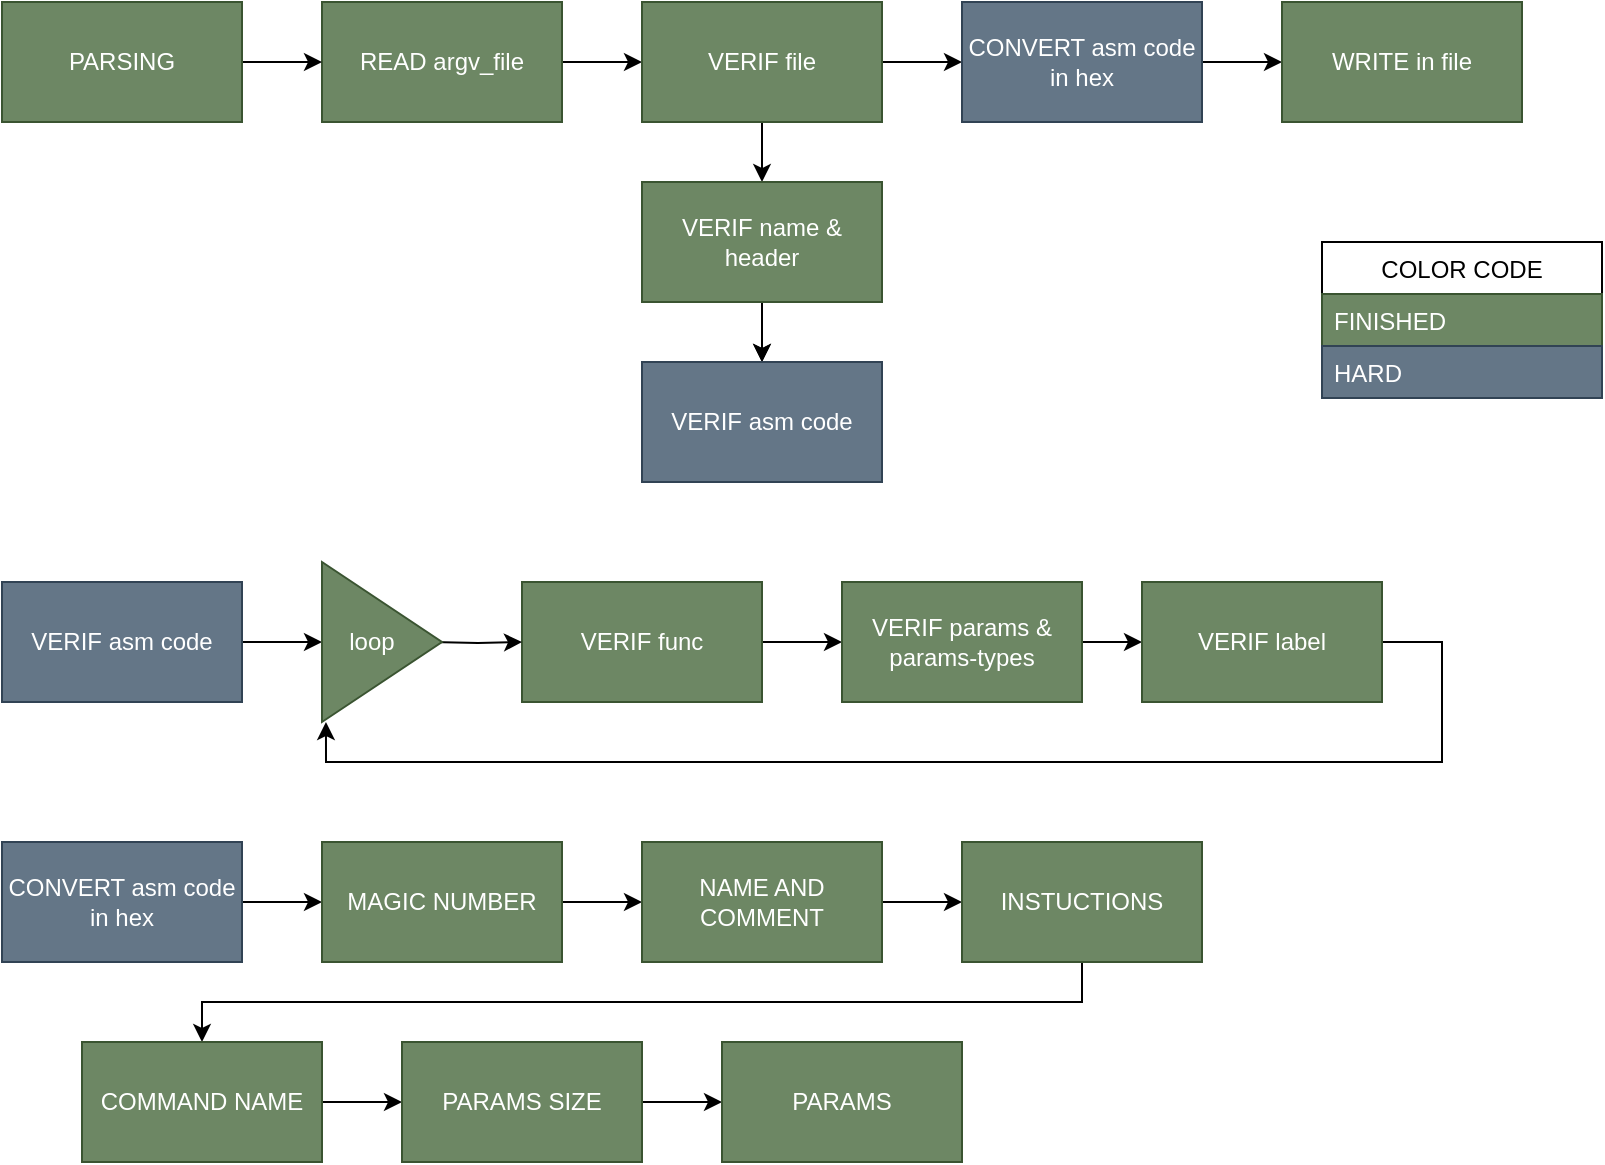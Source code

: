 <mxfile>
    <diagram id="stukyoLYKDwqEfwfrE_7" name="Page-1">
        <mxGraphModel dx="1104" dy="387" grid="1" gridSize="10" guides="1" tooltips="1" connect="1" arrows="1" fold="1" page="1" pageScale="1" pageWidth="850" pageHeight="1100" math="0" shadow="0">
            <root>
                <mxCell id="0"/>
                <mxCell id="1" parent="0"/>
                <mxCell id="AyPsUSvWZMn7-LyFAKhy-5" value="" style="edgeStyle=orthogonalEdgeStyle;rounded=0;orthogonalLoop=1;jettySize=auto;html=1;" parent="1" source="AyPsUSvWZMn7-LyFAKhy-1" target="AyPsUSvWZMn7-LyFAKhy-4" edge="1">
                    <mxGeometry relative="1" as="geometry"/>
                </mxCell>
                <mxCell id="AyPsUSvWZMn7-LyFAKhy-1" value="READ argv_file" style="rounded=0;whiteSpace=wrap;html=1;fillColor=#6d8764;strokeColor=#3A5431;fontColor=#ffffff;" parent="1" vertex="1">
                    <mxGeometry x="200" y="40" width="120" height="60" as="geometry"/>
                </mxCell>
                <mxCell id="AyPsUSvWZMn7-LyFAKhy-3" value="" style="edgeStyle=orthogonalEdgeStyle;rounded=0;orthogonalLoop=1;jettySize=auto;html=1;" parent="1" source="AyPsUSvWZMn7-LyFAKhy-2" target="AyPsUSvWZMn7-LyFAKhy-1" edge="1">
                    <mxGeometry relative="1" as="geometry"/>
                </mxCell>
                <mxCell id="AyPsUSvWZMn7-LyFAKhy-2" value="PARSING" style="rounded=0;whiteSpace=wrap;html=1;fillColor=#6d8764;strokeColor=#3A5431;fontColor=#ffffff;" parent="1" vertex="1">
                    <mxGeometry x="40" y="40" width="120" height="60" as="geometry"/>
                </mxCell>
                <mxCell id="AyPsUSvWZMn7-LyFAKhy-8" value="" style="edgeStyle=orthogonalEdgeStyle;rounded=0;orthogonalLoop=1;jettySize=auto;html=1;" parent="1" source="AyPsUSvWZMn7-LyFAKhy-4" target="AyPsUSvWZMn7-LyFAKhy-6" edge="1">
                    <mxGeometry relative="1" as="geometry"/>
                </mxCell>
                <mxCell id="AyPsUSvWZMn7-LyFAKhy-12" value="" style="edgeStyle=orthogonalEdgeStyle;rounded=0;orthogonalLoop=1;jettySize=auto;html=1;" parent="1" source="AyPsUSvWZMn7-LyFAKhy-4" target="AyPsUSvWZMn7-LyFAKhy-11" edge="1">
                    <mxGeometry relative="1" as="geometry"/>
                </mxCell>
                <mxCell id="AyPsUSvWZMn7-LyFAKhy-4" value="VERIF file" style="rounded=0;whiteSpace=wrap;html=1;fillColor=#6d8764;strokeColor=#3A5431;fontColor=#ffffff;" parent="1" vertex="1">
                    <mxGeometry x="360" y="40" width="120" height="60" as="geometry"/>
                </mxCell>
                <mxCell id="AyPsUSvWZMn7-LyFAKhy-9" value="" style="edgeStyle=orthogonalEdgeStyle;rounded=0;orthogonalLoop=1;jettySize=auto;html=1;" parent="1" source="AyPsUSvWZMn7-LyFAKhy-6" target="AyPsUSvWZMn7-LyFAKhy-7" edge="1">
                    <mxGeometry relative="1" as="geometry"/>
                </mxCell>
                <mxCell id="AyPsUSvWZMn7-LyFAKhy-10" value="" style="edgeStyle=orthogonalEdgeStyle;rounded=0;orthogonalLoop=1;jettySize=auto;html=1;" parent="1" source="AyPsUSvWZMn7-LyFAKhy-6" target="AyPsUSvWZMn7-LyFAKhy-7" edge="1">
                    <mxGeometry relative="1" as="geometry"/>
                </mxCell>
                <mxCell id="AyPsUSvWZMn7-LyFAKhy-6" value="VERIF name &amp;amp; header" style="rounded=0;whiteSpace=wrap;html=1;fillColor=#6d8764;strokeColor=#3A5431;fontColor=#ffffff;" parent="1" vertex="1">
                    <mxGeometry x="360" y="130" width="120" height="60" as="geometry"/>
                </mxCell>
                <mxCell id="AyPsUSvWZMn7-LyFAKhy-7" value="VERIF asm code" style="rounded=0;whiteSpace=wrap;html=1;fillColor=#647687;strokeColor=#314354;fontColor=#ffffff;" parent="1" vertex="1">
                    <mxGeometry x="360" y="220" width="120" height="60" as="geometry"/>
                </mxCell>
                <mxCell id="AyPsUSvWZMn7-LyFAKhy-14" value="" style="edgeStyle=orthogonalEdgeStyle;rounded=0;orthogonalLoop=1;jettySize=auto;html=1;" parent="1" source="AyPsUSvWZMn7-LyFAKhy-11" target="AyPsUSvWZMn7-LyFAKhy-13" edge="1">
                    <mxGeometry relative="1" as="geometry"/>
                </mxCell>
                <mxCell id="AyPsUSvWZMn7-LyFAKhy-11" value="&lt;div&gt;CONVERT asm code&lt;br&gt;&lt;/div&gt;&lt;div&gt;in hex&lt;br&gt;&lt;/div&gt;" style="rounded=0;whiteSpace=wrap;html=1;fillColor=#647687;strokeColor=#314354;fontColor=#ffffff;" parent="1" vertex="1">
                    <mxGeometry x="520" y="40" width="120" height="60" as="geometry"/>
                </mxCell>
                <mxCell id="AyPsUSvWZMn7-LyFAKhy-13" value="WRITE in file" style="rounded=0;whiteSpace=wrap;html=1;fillColor=#6d8764;strokeColor=#3A5431;fontColor=#ffffff;" parent="1" vertex="1">
                    <mxGeometry x="680" y="40" width="120" height="60" as="geometry"/>
                </mxCell>
                <mxCell id="AyPsUSvWZMn7-LyFAKhy-24" value="" style="edgeStyle=orthogonalEdgeStyle;rounded=0;orthogonalLoop=1;jettySize=auto;html=1;" parent="1" source="AyPsUSvWZMn7-LyFAKhy-15" target="AyPsUSvWZMn7-LyFAKhy-23" edge="1">
                    <mxGeometry relative="1" as="geometry"/>
                </mxCell>
                <mxCell id="AyPsUSvWZMn7-LyFAKhy-15" value="VERIF asm code" style="rounded=0;whiteSpace=wrap;html=1;fillColor=#647687;strokeColor=#314354;fontColor=#ffffff;" parent="1" vertex="1">
                    <mxGeometry x="40" y="330" width="120" height="60" as="geometry"/>
                </mxCell>
                <mxCell id="AyPsUSvWZMn7-LyFAKhy-18" value="" style="edgeStyle=orthogonalEdgeStyle;rounded=0;orthogonalLoop=1;jettySize=auto;html=1;" parent="1" source="AyPsUSvWZMn7-LyFAKhy-16" edge="1">
                    <mxGeometry relative="1" as="geometry">
                        <mxPoint x="200" y="490" as="targetPoint"/>
                    </mxGeometry>
                </mxCell>
                <mxCell id="AyPsUSvWZMn7-LyFAKhy-16" value="&lt;div&gt;CONVERT asm code&lt;br&gt;&lt;/div&gt;&lt;div&gt;in hex&lt;br&gt;&lt;/div&gt;" style="rounded=0;whiteSpace=wrap;html=1;fillColor=#647687;strokeColor=#314354;fontColor=#ffffff;" parent="1" vertex="1">
                    <mxGeometry x="40" y="460" width="120" height="60" as="geometry"/>
                </mxCell>
                <mxCell id="AyPsUSvWZMn7-LyFAKhy-22" value="" style="edgeStyle=orthogonalEdgeStyle;rounded=0;orthogonalLoop=1;jettySize=auto;html=1;" parent="1" source="AyPsUSvWZMn7-LyFAKhy-19" target="AyPsUSvWZMn7-LyFAKhy-21" edge="1">
                    <mxGeometry relative="1" as="geometry"/>
                </mxCell>
                <mxCell id="AyPsUSvWZMn7-LyFAKhy-19" value="VERIF func" style="rounded=0;whiteSpace=wrap;html=1;fillColor=#6d8764;strokeColor=#3A5431;fontColor=#ffffff;" parent="1" vertex="1">
                    <mxGeometry x="300" y="330" width="120" height="60" as="geometry"/>
                </mxCell>
                <mxCell id="AyPsUSvWZMn7-LyFAKhy-26" style="edgeStyle=orthogonalEdgeStyle;rounded=0;orthogonalLoop=1;jettySize=auto;html=1;entryX=0.033;entryY=1;entryDx=0;entryDy=0;entryPerimeter=0;" parent="1" source="39" target="AyPsUSvWZMn7-LyFAKhy-23" edge="1">
                    <mxGeometry relative="1" as="geometry">
                        <Array as="points">
                            <mxPoint x="760" y="360"/>
                            <mxPoint x="760" y="420"/>
                            <mxPoint x="202" y="420"/>
                        </Array>
                    </mxGeometry>
                </mxCell>
                <mxCell id="41" value="" style="edgeStyle=orthogonalEdgeStyle;rounded=0;orthogonalLoop=1;jettySize=auto;html=1;" parent="1" source="AyPsUSvWZMn7-LyFAKhy-21" target="39" edge="1">
                    <mxGeometry relative="1" as="geometry"/>
                </mxCell>
                <mxCell id="AyPsUSvWZMn7-LyFAKhy-21" value="VERIF params &amp;amp; params-types" style="rounded=0;whiteSpace=wrap;html=1;fillColor=#6d8764;strokeColor=#3A5431;fontColor=#ffffff;" parent="1" vertex="1">
                    <mxGeometry x="460" y="330" width="120" height="60" as="geometry"/>
                </mxCell>
                <mxCell id="AyPsUSvWZMn7-LyFAKhy-25" value="" style="edgeStyle=orthogonalEdgeStyle;rounded=0;orthogonalLoop=1;jettySize=auto;html=1;" parent="1" target="AyPsUSvWZMn7-LyFAKhy-19" edge="1">
                    <mxGeometry relative="1" as="geometry">
                        <mxPoint x="255" y="360" as="sourcePoint"/>
                    </mxGeometry>
                </mxCell>
                <mxCell id="AyPsUSvWZMn7-LyFAKhy-23" value="&lt;div&gt;loop&amp;nbsp;&amp;nbsp;&amp;nbsp; &lt;br&gt;&lt;/div&gt;" style="triangle;whiteSpace=wrap;html=1;fillColor=#6d8764;strokeColor=#3A5431;fontColor=#ffffff;" parent="1" vertex="1">
                    <mxGeometry x="200" y="320" width="60" height="80" as="geometry"/>
                </mxCell>
                <mxCell id="36" value="COLOR CODE" style="swimlane;fontStyle=0;childLayout=stackLayout;horizontal=1;startSize=26;fillColor=none;horizontalStack=0;resizeParent=1;resizeParentMax=0;resizeLast=0;collapsible=1;marginBottom=0;" parent="1" vertex="1">
                    <mxGeometry x="700" y="160" width="140" height="78" as="geometry"/>
                </mxCell>
                <mxCell id="37" value="FINISHED" style="text;strokeColor=#3A5431;fillColor=#6d8764;align=left;verticalAlign=top;spacingLeft=4;spacingRight=4;overflow=hidden;rotatable=0;points=[[0,0.5],[1,0.5]];portConstraint=eastwest;fontColor=#ffffff;" parent="36" vertex="1">
                    <mxGeometry y="26" width="140" height="26" as="geometry"/>
                </mxCell>
                <mxCell id="38" value="HARD" style="text;strokeColor=#314354;fillColor=#647687;align=left;verticalAlign=top;spacingLeft=4;spacingRight=4;overflow=hidden;rotatable=0;points=[[0,0.5],[1,0.5]];portConstraint=eastwest;fontColor=#ffffff;" parent="36" vertex="1">
                    <mxGeometry y="52" width="140" height="26" as="geometry"/>
                </mxCell>
                <mxCell id="39" value="VERIF label" style="rounded=0;whiteSpace=wrap;html=1;fillColor=#6d8764;strokeColor=#3A5431;fontColor=#ffffff;" parent="1" vertex="1">
                    <mxGeometry x="610" y="330" width="120" height="60" as="geometry"/>
                </mxCell>
                <mxCell id="44" value="" style="edgeStyle=orthogonalEdgeStyle;rounded=0;orthogonalLoop=1;jettySize=auto;html=1;" parent="1" source="42" target="43" edge="1">
                    <mxGeometry relative="1" as="geometry"/>
                </mxCell>
                <mxCell id="42" value="MAGIC NUMBER" style="rounded=0;whiteSpace=wrap;html=1;fillColor=#6d8764;strokeColor=#3A5431;fontColor=#ffffff;" parent="1" vertex="1">
                    <mxGeometry x="200" y="460" width="120" height="60" as="geometry"/>
                </mxCell>
                <mxCell id="46" value="" style="edgeStyle=orthogonalEdgeStyle;rounded=0;orthogonalLoop=1;jettySize=auto;html=1;" parent="1" source="43" target="45" edge="1">
                    <mxGeometry relative="1" as="geometry"/>
                </mxCell>
                <mxCell id="43" value="NAME AND COMMENT" style="rounded=0;whiteSpace=wrap;html=1;fillColor=#6d8764;strokeColor=#3A5431;fontColor=#ffffff;" parent="1" vertex="1">
                    <mxGeometry x="360" y="460" width="120" height="60" as="geometry"/>
                </mxCell>
                <mxCell id="54" style="edgeStyle=orthogonalEdgeStyle;rounded=0;orthogonalLoop=1;jettySize=auto;html=1;exitX=0.5;exitY=1;exitDx=0;exitDy=0;entryX=0.5;entryY=0;entryDx=0;entryDy=0;" parent="1" source="45" target="47" edge="1">
                    <mxGeometry relative="1" as="geometry"/>
                </mxCell>
                <mxCell id="45" value="INSTUCTIONS" style="rounded=0;whiteSpace=wrap;html=1;fillColor=#6d8764;strokeColor=#3A5431;fontColor=#ffffff;" parent="1" vertex="1">
                    <mxGeometry x="520" y="460" width="120" height="60" as="geometry"/>
                </mxCell>
                <mxCell id="51" value="" style="edgeStyle=orthogonalEdgeStyle;rounded=0;orthogonalLoop=1;jettySize=auto;html=1;" parent="1" source="47" target="50" edge="1">
                    <mxGeometry relative="1" as="geometry"/>
                </mxCell>
                <mxCell id="47" value="COMMAND NAME" style="rounded=0;whiteSpace=wrap;html=1;fillColor=#6d8764;strokeColor=#3A5431;fontColor=#ffffff;" parent="1" vertex="1">
                    <mxGeometry x="80" y="560" width="120" height="60" as="geometry"/>
                </mxCell>
                <mxCell id="53" value="" style="edgeStyle=orthogonalEdgeStyle;rounded=0;orthogonalLoop=1;jettySize=auto;html=1;" parent="1" source="50" target="52" edge="1">
                    <mxGeometry relative="1" as="geometry"/>
                </mxCell>
                <mxCell id="50" value="PARAMS SIZE" style="rounded=0;whiteSpace=wrap;html=1;fillColor=#6d8764;strokeColor=#3A5431;fontColor=#ffffff;" parent="1" vertex="1">
                    <mxGeometry x="240" y="560" width="120" height="60" as="geometry"/>
                </mxCell>
                <mxCell id="52" value="PARAMS" style="rounded=0;whiteSpace=wrap;html=1;fillColor=#6d8764;strokeColor=#3A5431;fontColor=#ffffff;" parent="1" vertex="1">
                    <mxGeometry x="400" y="560" width="120" height="60" as="geometry"/>
                </mxCell>
            </root>
        </mxGraphModel>
    </diagram>
</mxfile>
